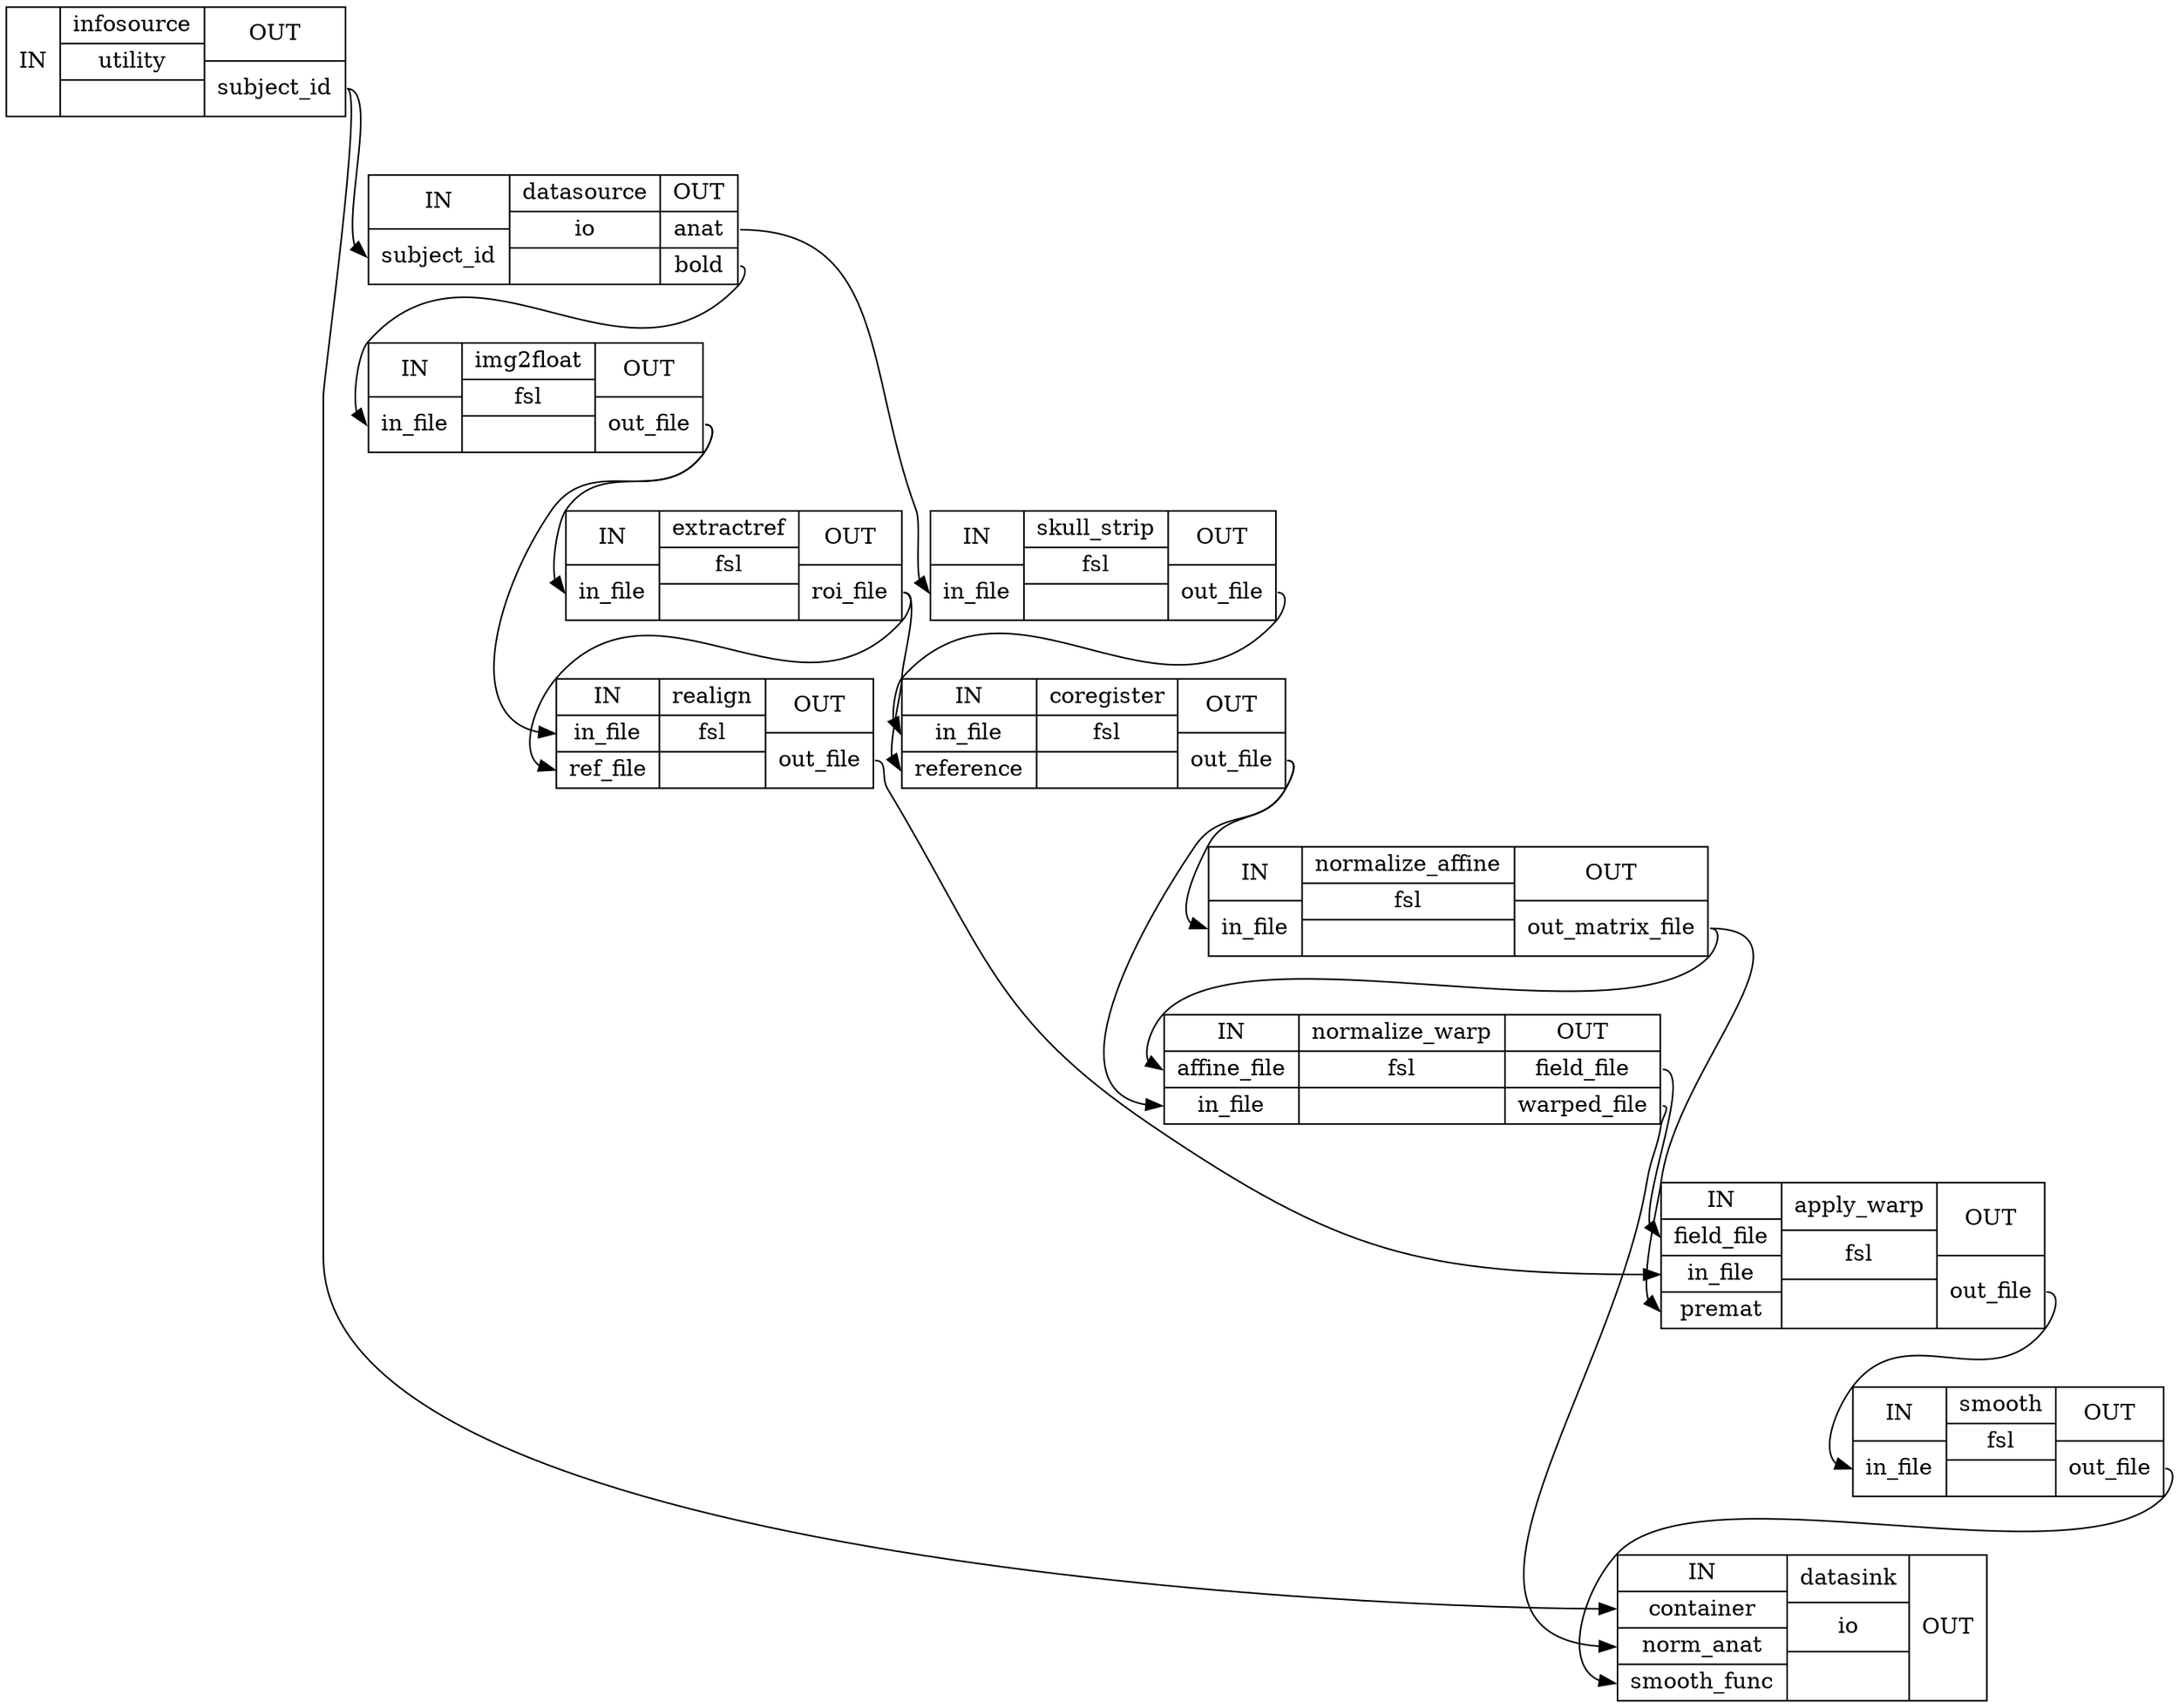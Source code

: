 digraph structs {
node [shape=record];
preprocinfosource [label="{IN}|{ infosource | utility |  }|{OUT|<outsubjectid> subject_id}"];
preprocdatasource [label="{IN|<insubjectid> subject_id}|{ datasource | io |  }|{OUT|<outanat> anat|<outbold> bold}"];
preprocimg2float [label="{IN|<ininfile> in_file}|{ img2float | fsl |  }|{OUT|<outoutfile> out_file}"];
preprocextractref [label="{IN|<ininfile> in_file}|{ extractref | fsl |  }|{OUT|<outroifile> roi_file}"];
preprocrealign [label="{IN|<ininfile> in_file|<inreffile> ref_file}|{ realign | fsl |  }|{OUT|<outoutfile> out_file}"];
preprocskull_strip [label="{IN|<ininfile> in_file}|{ skull_strip | fsl |  }|{OUT|<outoutfile> out_file}"];
preproccoregister [label="{IN|<ininfile> in_file|<inreference> reference}|{ coregister | fsl |  }|{OUT|<outoutfile> out_file}"];
preprocnormalize_affine [label="{IN|<ininfile> in_file}|{ normalize_affine | fsl |  }|{OUT|<outoutmatrixfile> out_matrix_file}"];
preprocnormalize_warp [label="{IN|<inaffinefile> affine_file|<ininfile> in_file}|{ normalize_warp | fsl |  }|{OUT|<outfieldfile> field_file|<outwarpedfile> warped_file}"];
preprocapply_warp [label="{IN|<infieldfile> field_file|<ininfile> in_file|<inpremat> premat}|{ apply_warp | fsl |  }|{OUT|<outoutfile> out_file}"];
preprocsmooth [label="{IN|<ininfile> in_file}|{ smooth | fsl |  }|{OUT|<outoutfile> out_file}"];
preprocdatasink [label="{IN|<incontainer> container|<innormanat> norm_anat|<insmoothfunc> smooth_func}|{ datasink | io |  }|{OUT}"];
preprocapply_warp:outoutfile:e -> preprocsmooth:ininfile:w;
preproccoregister:outoutfile:e -> preprocnormalize_affine:ininfile:w;
preproccoregister:outoutfile:e -> preprocnormalize_warp:ininfile:w;
preprocdatasource:outanat:e -> preprocskull_strip:ininfile:w;
preprocdatasource:outbold:e -> preprocimg2float:ininfile:w;
preprocextractref:outroifile:e -> preproccoregister:inreference:w;
preprocextractref:outroifile:e -> preprocrealign:inreffile:w;
preprocimg2float:outoutfile:e -> preprocextractref:ininfile:w;
preprocimg2float:outoutfile:e -> preprocrealign:ininfile:w;
preprocinfosource:outsubjectid:e -> preprocdatasink:incontainer:w;
preprocinfosource:outsubjectid:e -> preprocdatasource:insubjectid:w;
preprocnormalize_affine:outoutmatrixfile:e -> preprocapply_warp:inpremat:w;
preprocnormalize_affine:outoutmatrixfile:e -> preprocnormalize_warp:inaffinefile:w;
preprocnormalize_warp:outfieldfile:e -> preprocapply_warp:infieldfile:w;
preprocnormalize_warp:outwarpedfile:e -> preprocdatasink:innormanat:w;
preprocrealign:outoutfile:e -> preprocapply_warp:ininfile:w;
preprocskull_strip:outoutfile:e -> preproccoregister:ininfile:w;
preprocsmooth:outoutfile:e -> preprocdatasink:insmoothfunc:w;
}